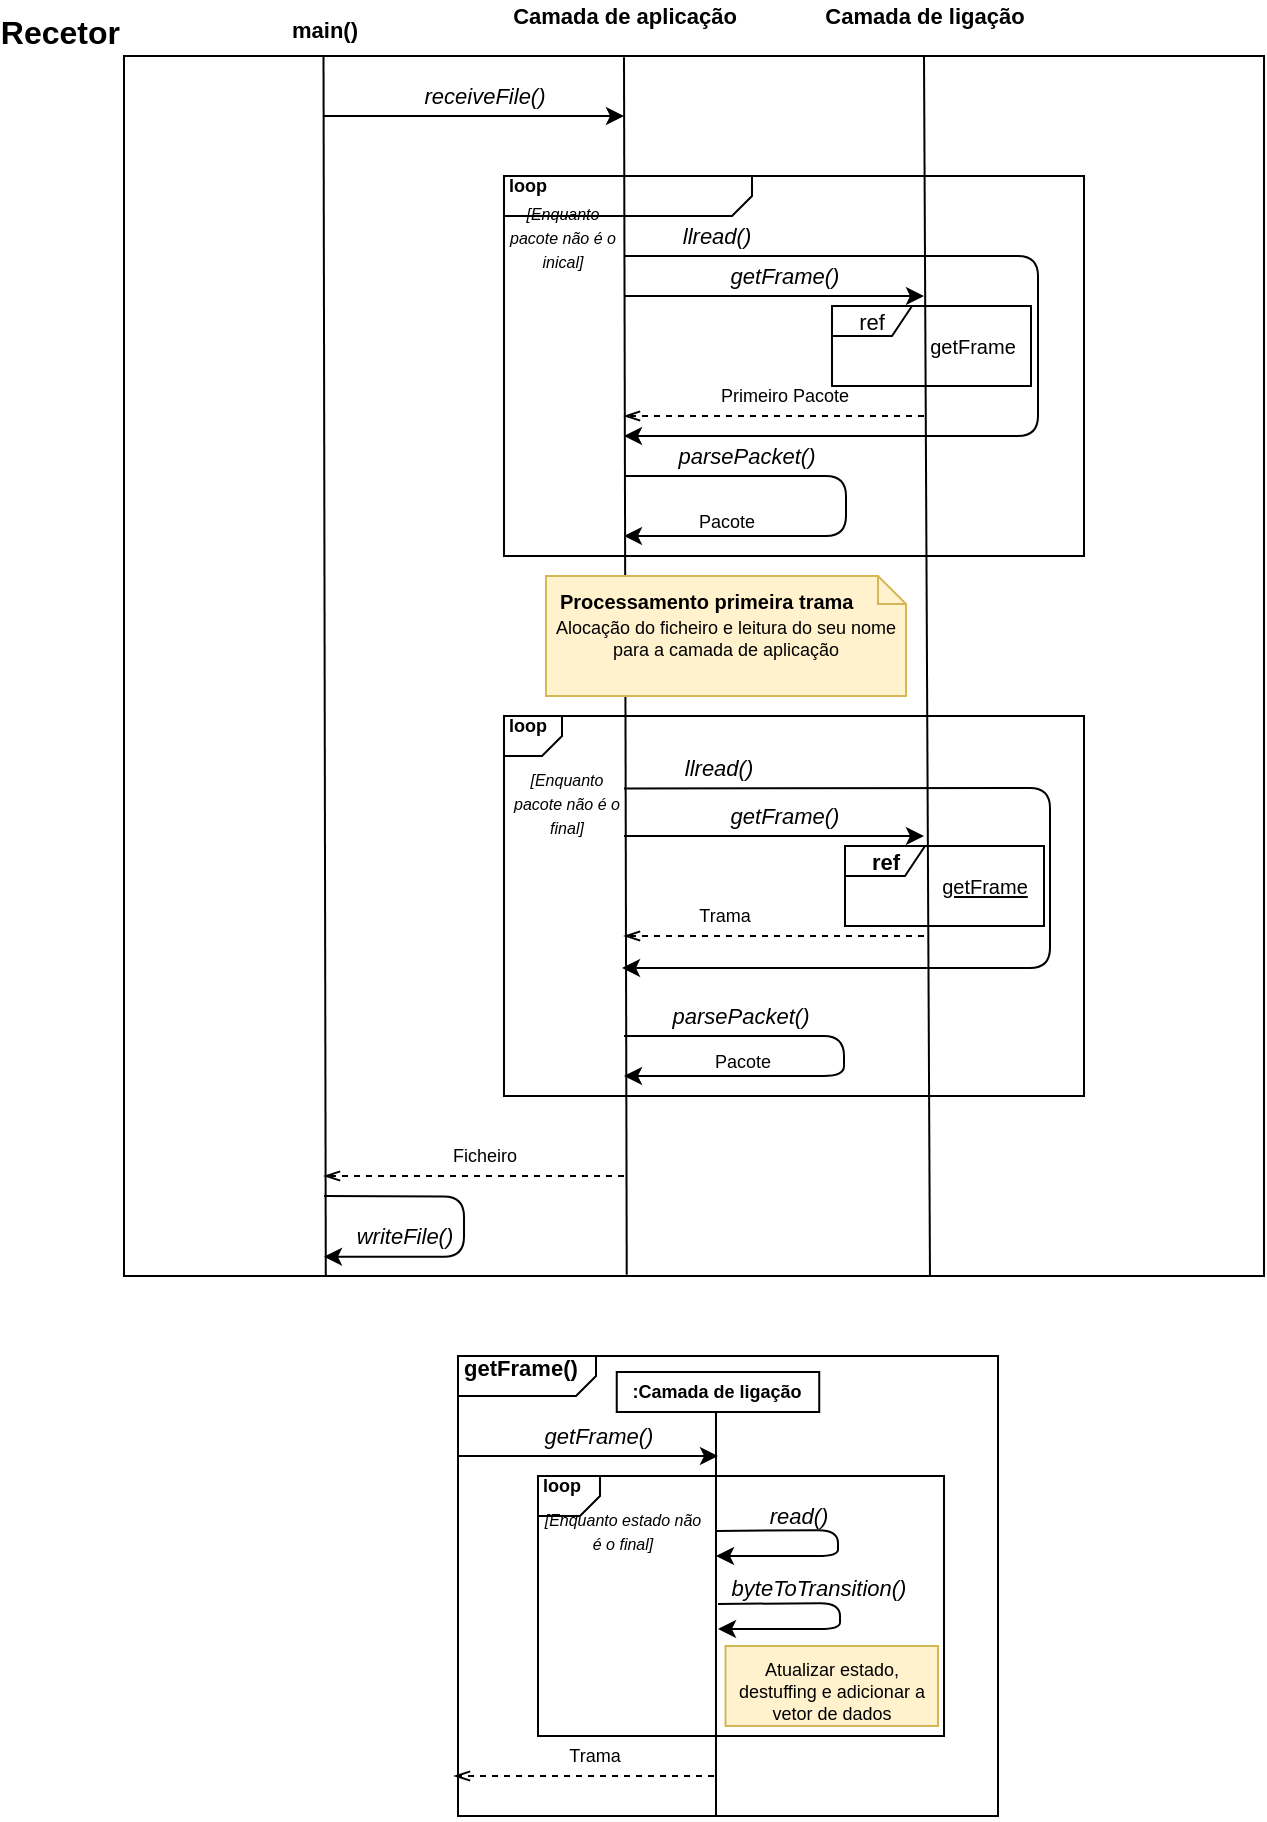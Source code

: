 <mxfile version="13.9.3" type="device"><diagram id="i_AK4kKkhME9d-xw5grj" name="Page-1"><mxGraphModel dx="2031" dy="1040" grid="1" gridSize="10" guides="1" tooltips="1" connect="1" arrows="1" fold="1" page="1" pageScale="1" pageWidth="850" pageHeight="1100" math="0" shadow="0"><root><mxCell id="0"/><mxCell id="1" parent="0"/><mxCell id="wI6ukpJjx2y-EU0KS9OY-1" value="Recetor" style="rounded=0;whiteSpace=wrap;html=1;labelPosition=left;verticalLabelPosition=top;align=right;verticalAlign=bottom;fontStyle=1;fontSize=16;" parent="1" vertex="1"><mxGeometry x="140" y="350" width="570" height="610" as="geometry"/></mxCell><mxCell id="wI6ukpJjx2y-EU0KS9OY-33" value="&lt;div&gt;&lt;b&gt;&amp;nbsp;loop&lt;/b&gt;&lt;/div&gt;" style="html=1;shape=mxgraph.sysml.package;overflow=fill;labelX=124.21;align=left;spacingLeft=5;verticalAlign=top;spacingTop=-3;fontSize=9;" parent="1" vertex="1"><mxGeometry x="330" y="410" width="290" height="190" as="geometry"/></mxCell><mxCell id="wI6ukpJjx2y-EU0KS9OY-5" value="&lt;div&gt;main()&lt;/div&gt;&lt;div&gt;&lt;br&gt;&lt;/div&gt;" style="endArrow=none;html=1;exitX=0.177;exitY=1;exitDx=0;exitDy=0;exitPerimeter=0;entryX=0.175;entryY=0;entryDx=0;entryDy=0;entryPerimeter=0;labelPosition=center;verticalLabelPosition=top;align=center;verticalAlign=bottom;fontStyle=1;labelBackgroundColor=none;" parent="1" source="wI6ukpJjx2y-EU0KS9OY-1" edge="1" target="wI6ukpJjx2y-EU0KS9OY-1"><mxGeometry x="0.972" width="50" height="50" relative="1" as="geometry"><mxPoint x="240.32" y="809.76" as="sourcePoint"/><mxPoint x="240.0" y="347.6" as="targetPoint"/><Array as="points"/><mxPoint as="offset"/></mxGeometry></mxCell><mxCell id="wI6ukpJjx2y-EU0KS9OY-7" value="receiveFile()" style="endArrow=classic;html=1;fontStyle=2" parent="1" edge="1"><mxGeometry x="0.067" y="10" width="50" height="50" relative="1" as="geometry"><mxPoint x="240" y="380" as="sourcePoint"/><mxPoint x="390" y="380" as="targetPoint"/><mxPoint as="offset"/></mxGeometry></mxCell><mxCell id="wI6ukpJjx2y-EU0KS9OY-9" value="writeFile()" style="endArrow=classic;html=1;fontStyle=2" parent="1" edge="1"><mxGeometry x="0.059" y="-30" width="50" height="50" relative="1" as="geometry"><mxPoint x="240" y="920" as="sourcePoint"/><mxPoint x="240" y="950.34" as="targetPoint"/><mxPoint as="offset"/><Array as="points"><mxPoint x="310" y="920.34"/><mxPoint x="310" y="950.34"/></Array></mxGeometry></mxCell><mxCell id="wI6ukpJjx2y-EU0KS9OY-12" value="llread()" style="endArrow=classic;html=1;fontStyle=2" parent="1" edge="1"><mxGeometry x="-0.818" y="10" width="50" height="50" relative="1" as="geometry"><mxPoint x="390" y="450" as="sourcePoint"/><mxPoint x="390" y="540" as="targetPoint"/><mxPoint as="offset"/><Array as="points"><mxPoint x="597" y="450"/><mxPoint x="597" y="540"/></Array></mxGeometry></mxCell><mxCell id="wI6ukpJjx2y-EU0KS9OY-14" value="Primeiro Pacote" style="endArrow=openThin;html=1;dashed=1;endFill=0;verticalAlign=middle;fontSize=9;" parent="1" edge="1"><mxGeometry x="-0.067" y="-10" width="50" height="50" relative="1" as="geometry"><mxPoint x="540" y="530" as="sourcePoint"/><mxPoint x="390" y="530" as="targetPoint"/><mxPoint as="offset"/></mxGeometry></mxCell><mxCell id="wI6ukpJjx2y-EU0KS9OY-25" value="Ficheiro" style="endArrow=openThin;html=1;dashed=1;endFill=0;verticalAlign=middle;fontSize=9;" parent="1" edge="1"><mxGeometry x="-0.067" y="-10" width="50" height="50" relative="1" as="geometry"><mxPoint x="390" y="910" as="sourcePoint"/><mxPoint x="240" y="910" as="targetPoint"/><mxPoint as="offset"/></mxGeometry></mxCell><mxCell id="wI6ukpJjx2y-EU0KS9OY-37" value="&amp;nbsp;loop" style="html=1;shape=mxgraph.sysml.package;overflow=fill;labelX=29.31;align=left;spacingLeft=5;verticalAlign=top;spacingTop=-3;fontSize=9;fontStyle=1" parent="1" vertex="1"><mxGeometry x="330" y="680" width="290" height="190" as="geometry"/></mxCell><mxCell id="wI6ukpJjx2y-EU0KS9OY-38" value="llread()" style="endArrow=classic;html=1;fontStyle=2;labelBackgroundColor=none;exitX=1;exitY=0.25;exitDx=0;exitDy=0;" parent="1" edge="1" source="wI6ukpJjx2y-EU0KS9OY-72"><mxGeometry x="-0.818" y="10" width="50" height="50" relative="1" as="geometry"><mxPoint x="389" y="716" as="sourcePoint"/><mxPoint x="389" y="806" as="targetPoint"/><mxPoint as="offset"/><Array as="points"><mxPoint x="603" y="716"/><mxPoint x="603" y="806"/></Array></mxGeometry></mxCell><mxCell id="wI6ukpJjx2y-EU0KS9OY-39" value="Trama" style="endArrow=openThin;html=1;dashed=1;endFill=0;verticalAlign=middle;fontSize=9;" parent="1" edge="1"><mxGeometry x="0.333" y="-10" width="50" height="50" relative="1" as="geometry"><mxPoint x="540" y="790" as="sourcePoint"/><mxPoint x="390" y="790" as="targetPoint"/><mxPoint as="offset"/></mxGeometry></mxCell><mxCell id="wI6ukpJjx2y-EU0KS9OY-40" value="getFrame()" style="endArrow=classic;html=1;fontStyle=2" parent="1" edge="1"><mxGeometry x="0.067" y="10" width="50" height="50" relative="1" as="geometry"><mxPoint x="390" y="740" as="sourcePoint"/><mxPoint x="540" y="740" as="targetPoint"/><mxPoint as="offset"/></mxGeometry></mxCell><mxCell id="wI6ukpJjx2y-EU0KS9OY-6" value="Camada de aplicação" style="endArrow=none;html=1;exitX=0.441;exitY=0.999;exitDx=0;exitDy=0;exitPerimeter=0;entryX=0.631;entryY=0;entryDx=0;entryDy=0;entryPerimeter=0;labelPosition=center;verticalLabelPosition=top;align=center;verticalAlign=bottom;fontStyle=1" parent="1" source="wI6ukpJjx2y-EU0KS9OY-1" edge="1"><mxGeometry x="1" y="-11" width="50" height="50" relative="1" as="geometry"><mxPoint x="391.56" y="650" as="sourcePoint"/><mxPoint x="390" y="350.6" as="targetPoint"/><Array as="points"/><mxPoint x="-11" y="-11" as="offset"/></mxGeometry></mxCell><mxCell id="wI6ukpJjx2y-EU0KS9OY-42" value="Alocação do ficheiro e leitura do seu nome para a camada de aplicação" style="shape=note2;boundedLbl=1;whiteSpace=wrap;html=1;size=14;verticalAlign=top;align=center;fontSize=9;fillColor=#fff2cc;strokeColor=#d6b656;" parent="1" vertex="1"><mxGeometry x="351" y="610" width="180" height="60" as="geometry"/></mxCell><mxCell id="wI6ukpJjx2y-EU0KS9OY-43" value="Processamento primeira trama" style="resizeWidth=1;part=1;strokeColor=none;fillColor=none;align=left;spacingLeft=5;fontSize=10;fontStyle=1" parent="wI6ukpJjx2y-EU0KS9OY-42" vertex="1"><mxGeometry width="180" height="25" relative="1" as="geometry"/></mxCell><mxCell id="wI6ukpJjx2y-EU0KS9OY-32" value="getFrame()" style="endArrow=classic;html=1;fontStyle=2" parent="1" edge="1"><mxGeometry x="0.067" y="10" width="50" height="50" relative="1" as="geometry"><mxPoint x="390" y="470" as="sourcePoint"/><mxPoint x="540" y="470" as="targetPoint"/><mxPoint as="offset"/></mxGeometry></mxCell><mxCell id="wI6ukpJjx2y-EU0KS9OY-48" value="ref" style="shape=umlFrame;whiteSpace=wrap;html=1;fontSize=11;width=40;height=15;" parent="1" vertex="1"><mxGeometry x="494" y="475" width="99.5" height="40" as="geometry"/></mxCell><mxCell id="wI6ukpJjx2y-EU0KS9OY-49" value="getFrame" style="text;html=1;strokeColor=none;fillColor=none;align=center;verticalAlign=middle;whiteSpace=wrap;rounded=0;fontSize=10;" parent="1" vertex="1"><mxGeometry x="534.5" y="482.5" width="59" height="25" as="geometry"/></mxCell><mxCell id="wI6ukpJjx2y-EU0KS9OY-10" value="Camada de ligação" style="endArrow=none;html=1;exitX=0.707;exitY=1;exitDx=0;exitDy=0;exitPerimeter=0;entryX=0.631;entryY=0;entryDx=0;entryDy=0;entryPerimeter=0;labelPosition=center;verticalLabelPosition=top;align=center;verticalAlign=bottom;fontStyle=1" parent="1" source="wI6ukpJjx2y-EU0KS9OY-1" edge="1"><mxGeometry x="1" y="-11" width="50" height="50" relative="1" as="geometry"><mxPoint x="541.56" y="649.4" as="sourcePoint"/><mxPoint x="540" y="350.0" as="targetPoint"/><Array as="points"/><mxPoint x="-11" y="-11" as="offset"/></mxGeometry></mxCell><mxCell id="wI6ukpJjx2y-EU0KS9OY-50" value="&lt;b&gt;ref&lt;/b&gt;" style="shape=umlFrame;whiteSpace=wrap;html=1;fontSize=11;width=40;height=15;" parent="1" vertex="1"><mxGeometry x="500.5" y="745" width="99.5" height="40" as="geometry"/></mxCell><mxCell id="wI6ukpJjx2y-EU0KS9OY-51" value="getFrame" style="text;html=1;strokeColor=none;fillColor=none;align=center;verticalAlign=middle;whiteSpace=wrap;rounded=0;fontSize=10;fontStyle=4" parent="1" vertex="1"><mxGeometry x="541" y="752.5" width="59" height="25" as="geometry"/></mxCell><mxCell id="wI6ukpJjx2y-EU0KS9OY-52" value="&lt;b&gt;&amp;nbsp;getFrame()&lt;/b&gt;" style="html=1;shape=mxgraph.sysml.package;overflow=fill;labelX=69.62;align=left;spacingLeft=5;verticalAlign=top;spacingTop=-3;fontSize=11;" parent="1" vertex="1"><mxGeometry x="307" y="1000" width="270" height="230" as="geometry"/></mxCell><mxCell id="wI6ukpJjx2y-EU0KS9OY-55" value="Pacote" style="text;html=1;strokeColor=none;fillColor=none;align=center;verticalAlign=middle;whiteSpace=wrap;rounded=0;fontSize=9;" parent="1" vertex="1"><mxGeometry x="420" y="840" width="59" height="25" as="geometry"/></mxCell><mxCell id="wI6ukpJjx2y-EU0KS9OY-65" value="Pacote" style="text;html=1;strokeColor=none;fillColor=none;align=center;verticalAlign=middle;whiteSpace=wrap;rounded=0;fontSize=9;" parent="1" vertex="1"><mxGeometry x="411.5" y="570" width="59" height="25" as="geometry"/></mxCell><mxCell id="wI6ukpJjx2y-EU0KS9OY-64" value="parsePacket()" style="endArrow=classic;html=1;fontStyle=2;labelBackgroundColor=none;" parent="1" edge="1"><mxGeometry x="-0.52" y="10" width="50" height="50" relative="1" as="geometry"><mxPoint x="390" y="560" as="sourcePoint"/><mxPoint x="390" y="590" as="targetPoint"/><mxPoint as="offset"/><Array as="points"><mxPoint x="501" y="560"/><mxPoint x="501" y="590"/></Array></mxGeometry></mxCell><mxCell id="wI6ukpJjx2y-EU0KS9OY-66" value="Trama" style="endArrow=openThin;html=1;dashed=1;endFill=0;verticalAlign=middle;fontSize=9;" parent="1" edge="1"><mxGeometry x="-0.067" y="-10" width="50" height="50" relative="1" as="geometry"><mxPoint x="435" y="1210" as="sourcePoint"/><mxPoint x="305" y="1210" as="targetPoint"/><mxPoint as="offset"/></mxGeometry></mxCell><mxCell id="wI6ukpJjx2y-EU0KS9OY-69" value="&lt;b&gt;:Camada de ligação&lt;br&gt;&lt;/b&gt;" style="rounded=0;whiteSpace=wrap;html=1;fontSize=9;" parent="1" vertex="1"><mxGeometry x="386.37" y="1008" width="101.25" height="20" as="geometry"/></mxCell><mxCell id="wI6ukpJjx2y-EU0KS9OY-71" value="&amp;nbsp;&lt;b&gt;loop&lt;/b&gt;" style="html=1;shape=mxgraph.sysml.package;overflow=fill;labelX=31.38;align=left;spacingLeft=5;verticalAlign=top;spacingTop=-3;fontSize=9;" parent="1" vertex="1"><mxGeometry x="347" y="1060" width="203" height="130" as="geometry"/></mxCell><mxCell id="wI6ukpJjx2y-EU0KS9OY-72" value="&lt;div align=&quot;center&quot;&gt;&lt;i&gt;&lt;font style=&quot;font-size: 8px&quot;&gt;[Enquanto pacote não é o final]&lt;/font&gt;&lt;/i&gt;&lt;br&gt;&lt;/div&gt;" style="text;html=1;strokeColor=none;fillColor=none;align=left;verticalAlign=middle;whiteSpace=wrap;rounded=0;fontSize=10;fontStyle=0" parent="1" vertex="1"><mxGeometry x="331" y="710" width="59" height="25" as="geometry"/></mxCell><mxCell id="wI6ukpJjx2y-EU0KS9OY-73" value="&lt;i style=&quot;font-size: 8px&quot;&gt;&lt;font style=&quot;font-size: 8px&quot;&gt;[Enquanto pacote não é o inical]&lt;/font&gt;&lt;br&gt;&lt;/i&gt;" style="text;html=1;strokeColor=none;fillColor=none;align=center;verticalAlign=middle;whiteSpace=wrap;rounded=0;fontSize=10;fontStyle=0" parent="1" vertex="1"><mxGeometry x="330" y="420" width="59" height="40" as="geometry"/></mxCell><mxCell id="wI6ukpJjx2y-EU0KS9OY-74" value="getFrame()" style="endArrow=classic;html=1;fontStyle=2" parent="1" edge="1"><mxGeometry x="0.067" y="10" width="50" height="50" relative="1" as="geometry"><mxPoint x="307" y="1050" as="sourcePoint"/><mxPoint x="437" y="1050" as="targetPoint"/><mxPoint as="offset"/></mxGeometry></mxCell><mxCell id="wI6ukpJjx2y-EU0KS9OY-70" value="" style="endArrow=none;html=1;labelBackgroundColor=none;fontSize=9;" parent="1" edge="1"><mxGeometry width="50" height="50" relative="1" as="geometry"><mxPoint x="436" y="1230" as="sourcePoint"/><mxPoint x="435.99" y="1028" as="targetPoint"/></mxGeometry></mxCell><mxCell id="wI6ukpJjx2y-EU0KS9OY-75" value="&lt;div align=&quot;center&quot;&gt;&lt;i&gt;&lt;font style=&quot;font-size: 8px&quot;&gt;[Enquanto estado não é o final]&lt;/font&gt;&lt;/i&gt;&lt;br&gt;&lt;/div&gt;" style="text;html=1;strokeColor=none;fillColor=none;align=left;verticalAlign=middle;whiteSpace=wrap;rounded=0;fontSize=10;fontStyle=0" parent="1" vertex="1"><mxGeometry x="347" y="1073" width="83" height="27.5" as="geometry"/></mxCell><mxCell id="wI6ukpJjx2y-EU0KS9OY-76" value="parsePacket()" style="endArrow=classic;html=1;fontStyle=2;labelBackgroundColor=none;" parent="1" edge="1"><mxGeometry x="-0.52" y="10" width="50" height="50" relative="1" as="geometry"><mxPoint x="390" y="840" as="sourcePoint"/><mxPoint x="390" y="860" as="targetPoint"/><mxPoint as="offset"/><Array as="points"><mxPoint x="500" y="840"/><mxPoint x="500" y="860"/></Array></mxGeometry></mxCell><mxCell id="wI6ukpJjx2y-EU0KS9OY-54" value="read()" style="endArrow=classic;html=1;fontStyle=2;labelBackgroundColor=none;" parent="1" edge="1"><mxGeometry x="-0.392" y="7" width="50" height="50" relative="1" as="geometry"><mxPoint x="436" y="1087.5" as="sourcePoint"/><mxPoint x="436" y="1100" as="targetPoint"/><mxPoint as="offset"/><Array as="points"><mxPoint x="497" y="1087"/><mxPoint x="497" y="1100"/></Array></mxGeometry></mxCell><mxCell id="wI6ukpJjx2y-EU0KS9OY-77" value="byteToTransition()" style="endArrow=classic;html=1;fontStyle=2;labelBackgroundColor=none;" parent="1" edge="1"><mxGeometry x="-0.258" y="8" width="50" height="50" relative="1" as="geometry"><mxPoint x="437.0" y="1124.0" as="sourcePoint"/><mxPoint x="437.0" y="1136.5" as="targetPoint"/><mxPoint as="offset"/><Array as="points"><mxPoint x="498" y="1123.5"/><mxPoint x="498" y="1136.5"/></Array></mxGeometry></mxCell><mxCell id="wI6ukpJjx2y-EU0KS9OY-79" value="Atualizar estado, destuffing e adicionar a vetor de dados" style="shape=note2;boundedLbl=1;whiteSpace=wrap;html=1;size=0;verticalAlign=top;align=center;fontSize=9;fillColor=#fff2cc;strokeColor=#d6b656;" parent="1" vertex="1"><mxGeometry x="440.75" y="1145" width="106.25" height="40" as="geometry"/></mxCell></root></mxGraphModel></diagram></mxfile>
